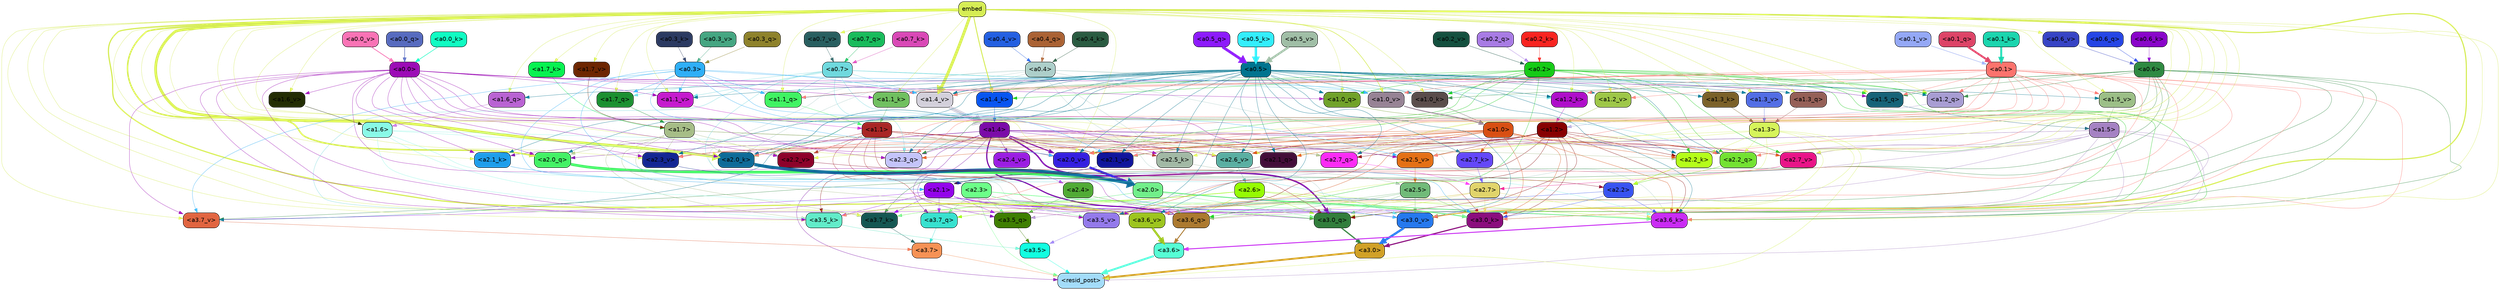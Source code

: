 strict digraph "" {
	graph [bgcolor=transparent,
		layout=dot,
		overlap=false,
		splines=true
	];
	"<a3.7>"	[color=black,
		fillcolor="#f69255",
		fontname=Helvetica,
		shape=box,
		style="filled, rounded"];
	"<resid_post>"	[color=black,
		fillcolor="#a3dcf9",
		fontname=Helvetica,
		shape=box,
		style="filled, rounded"];
	"<a3.7>" -> "<resid_post>"	[color="#f69255",
		penwidth=0.6239100098609924];
	"<a3.6>"	[color=black,
		fillcolor="#56fed5",
		fontname=Helvetica,
		shape=box,
		style="filled, rounded"];
	"<a3.6>" -> "<resid_post>"	[color="#56fed5",
		penwidth=4.569062113761902];
	"<a3.5>"	[color=black,
		fillcolor="#12ffe0",
		fontname=Helvetica,
		shape=box,
		style="filled, rounded"];
	"<a3.5>" -> "<resid_post>"	[color="#12ffe0",
		penwidth=0.6];
	"<a3.0>"	[color=black,
		fillcolor="#d1a127",
		fontname=Helvetica,
		shape=box,
		style="filled, rounded"];
	"<a3.0>" -> "<resid_post>"	[color="#d1a127",
		penwidth=4.283544182777405];
	"<a2.3>"	[color=black,
		fillcolor="#6cff88",
		fontname=Helvetica,
		shape=box,
		style="filled, rounded"];
	"<a2.3>" -> "<resid_post>"	[color="#6cff88",
		penwidth=0.6];
	"<a3.7_q>"	[color=black,
		fillcolor="#38e1cf",
		fontname=Helvetica,
		shape=box,
		style="filled, rounded"];
	"<a2.3>" -> "<a3.7_q>"	[color="#6cff88",
		penwidth=0.6];
	"<a3.6_q>"	[color=black,
		fillcolor="#ac7a30",
		fontname=Helvetica,
		shape=box,
		style="filled, rounded"];
	"<a2.3>" -> "<a3.6_q>"	[color="#6cff88",
		penwidth=0.6];
	"<a3.5_q>"	[color=black,
		fillcolor="#3f7f02",
		fontname=Helvetica,
		shape=box,
		style="filled, rounded"];
	"<a2.3>" -> "<a3.5_q>"	[color="#6cff88",
		penwidth=0.6];
	"<a3.0_q>"	[color=black,
		fillcolor="#327e3c",
		fontname=Helvetica,
		shape=box,
		style="filled, rounded"];
	"<a2.3>" -> "<a3.0_q>"	[color="#6cff88",
		penwidth=0.6];
	"<a3.0_k>"	[color=black,
		fillcolor="#8b0e7e",
		fontname=Helvetica,
		shape=box,
		style="filled, rounded"];
	"<a2.3>" -> "<a3.0_k>"	[color="#6cff88",
		penwidth=0.6];
	"<a3.6_v>"	[color=black,
		fillcolor="#9dc51f",
		fontname=Helvetica,
		shape=box,
		style="filled, rounded"];
	"<a2.3>" -> "<a3.6_v>"	[color="#6cff88",
		penwidth=0.6];
	"<a3.5_v>"	[color=black,
		fillcolor="#947aeb",
		fontname=Helvetica,
		shape=box,
		style="filled, rounded"];
	"<a2.3>" -> "<a3.5_v>"	[color="#6cff88",
		penwidth=0.6];
	"<a3.0_v>"	[color=black,
		fillcolor="#2679ee",
		fontname=Helvetica,
		shape=box,
		style="filled, rounded"];
	"<a2.3>" -> "<a3.0_v>"	[color="#6cff88",
		penwidth=0.6];
	"<a1.5>"	[color=black,
		fillcolor="#a582c3",
		fontname=Helvetica,
		shape=box,
		style="filled, rounded"];
	"<a1.5>" -> "<resid_post>"	[color="#a582c3",
		penwidth=0.6];
	"<a1.5>" -> "<a3.6_q>"	[color="#a582c3",
		penwidth=0.6];
	"<a1.5>" -> "<a3.5_q>"	[color="#a582c3",
		penwidth=0.6];
	"<a1.5>" -> "<a3.0_q>"	[color="#a582c3",
		penwidth=0.6];
	"<a3.6_k>"	[color=black,
		fillcolor="#ca2cf4",
		fontname=Helvetica,
		shape=box,
		style="filled, rounded"];
	"<a1.5>" -> "<a3.6_k>"	[color="#a582c3",
		penwidth=0.6];
	"<a1.5>" -> "<a3.0_k>"	[color="#a582c3",
		penwidth=0.6];
	"<a2.2_q>"	[color=black,
		fillcolor="#73e232",
		fontname=Helvetica,
		shape=box,
		style="filled, rounded"];
	"<a1.5>" -> "<a2.2_q>"	[color="#a582c3",
		penwidth=0.6];
	"<a2.7_v>"	[color=black,
		fillcolor="#e91488",
		fontname=Helvetica,
		shape=box,
		style="filled, rounded"];
	"<a1.5>" -> "<a2.7_v>"	[color="#a582c3",
		penwidth=0.6];
	"<a2.6_v>"	[color=black,
		fillcolor="#5aafa2",
		fontname=Helvetica,
		shape=box,
		style="filled, rounded"];
	"<a1.5>" -> "<a2.6_v>"	[color="#a582c3",
		penwidth=0.6];
	"<a2.1_v>"	[color=black,
		fillcolor="#10159c",
		fontname=Helvetica,
		shape=box,
		style="filled, rounded"];
	"<a1.5>" -> "<a2.1_v>"	[color="#a582c3",
		penwidth=0.6];
	"<a1.4>"	[color=black,
		fillcolor="#7b0ba8",
		fontname=Helvetica,
		shape=box,
		style="filled, rounded"];
	"<a1.4>" -> "<resid_post>"	[color="#7b0ba8",
		penwidth=0.6];
	"<a1.4>" -> "<a3.7_q>"	[color="#7b0ba8",
		penwidth=0.6];
	"<a1.4>" -> "<a3.6_q>"	[color="#7b0ba8",
		penwidth=2.7536282539367676];
	"<a1.4>" -> "<a3.5_q>"	[color="#7b0ba8",
		penwidth=0.6];
	"<a1.4>" -> "<a3.0_q>"	[color="#7b0ba8",
		penwidth=3.3369133472442627];
	"<a2.3_q>"	[color=black,
		fillcolor="#c4c4fa",
		fontname=Helvetica,
		shape=box,
		style="filled, rounded"];
	"<a1.4>" -> "<a2.3_q>"	[color="#7b0ba8",
		penwidth=0.6];
	"<a1.4>" -> "<a2.2_q>"	[color="#7b0ba8",
		penwidth=0.6];
	"<a2.1_q>"	[color=black,
		fillcolor="#430d39",
		fontname=Helvetica,
		shape=box,
		style="filled, rounded"];
	"<a1.4>" -> "<a2.1_q>"	[color="#7b0ba8",
		penwidth=0.6];
	"<a2.0_q>"	[color=black,
		fillcolor="#43f165",
		fontname=Helvetica,
		shape=box,
		style="filled, rounded"];
	"<a1.4>" -> "<a2.0_q>"	[color="#7b0ba8",
		penwidth=0.6];
	"<a2.1_k>"	[color=black,
		fillcolor="#1e9eeb",
		fontname=Helvetica,
		shape=box,
		style="filled, rounded"];
	"<a1.4>" -> "<a2.1_k>"	[color="#7b0ba8",
		penwidth=0.6];
	"<a1.4>" -> "<a2.7_v>"	[color="#7b0ba8",
		penwidth=0.6];
	"<a1.4>" -> "<a2.6_v>"	[color="#7b0ba8",
		penwidth=0.6];
	"<a2.5_v>"	[color=black,
		fillcolor="#e47015",
		fontname=Helvetica,
		shape=box,
		style="filled, rounded"];
	"<a1.4>" -> "<a2.5_v>"	[color="#7b0ba8",
		penwidth=0.6];
	"<a2.4_v>"	[color=black,
		fillcolor="#9b1de2",
		fontname=Helvetica,
		shape=box,
		style="filled, rounded"];
	"<a1.4>" -> "<a2.4_v>"	[color="#7b0ba8",
		penwidth=0.6];
	"<a1.4>" -> "<a2.1_v>"	[color="#7b0ba8",
		penwidth=0.6];
	"<a2.0_v>"	[color=black,
		fillcolor="#3520e0",
		fontname=Helvetica,
		shape=box,
		style="filled, rounded"];
	"<a1.4>" -> "<a2.0_v>"	[color="#7b0ba8",
		penwidth=2.2818827629089355];
	"<a1.3>"	[color=black,
		fillcolor="#d6f45a",
		fontname=Helvetica,
		shape=box,
		style="filled, rounded"];
	"<a1.3>" -> "<resid_post>"	[color="#d6f45a",
		penwidth=0.6];
	"<a1.3>" -> "<a3.6_v>"	[color="#d6f45a",
		penwidth=0.6];
	"<a1.3>" -> "<a3.5_v>"	[color="#d6f45a",
		penwidth=0.6];
	"<a1.3>" -> "<a3.0_v>"	[color="#d6f45a",
		penwidth=0.6];
	"<a1.3>" -> "<a2.2_q>"	[color="#d6f45a",
		penwidth=0.6];
	"<a1.3>" -> "<a2.1_q>"	[color="#d6f45a",
		penwidth=0.6];
	"<a2.2_k>"	[color=black,
		fillcolor="#b4fd19",
		fontname=Helvetica,
		shape=box,
		style="filled, rounded"];
	"<a1.3>" -> "<a2.2_k>"	[color="#d6f45a",
		penwidth=0.6];
	"<a1.3>" -> "<a2.5_v>"	[color="#d6f45a",
		penwidth=0.6];
	"<a3.7_q>" -> "<a3.7>"	[color="#38e1cf",
		penwidth=0.6];
	"<a3.6_q>" -> "<a3.6>"	[color="#ac7a30",
		penwidth=2.0344843566417694];
	"<a3.5_q>" -> "<a3.5>"	[color="#3f7f02",
		penwidth=0.6];
	"<a3.0_q>" -> "<a3.0>"	[color="#327e3c",
		penwidth=2.863015294075012];
	"<a3.7_k>"	[color=black,
		fillcolor="#145752",
		fontname=Helvetica,
		shape=box,
		style="filled, rounded"];
	"<a3.7_k>" -> "<a3.7>"	[color="#145752",
		penwidth=0.6];
	"<a3.6_k>" -> "<a3.6>"	[color="#ca2cf4",
		penwidth=2.1770318150520325];
	"<a3.5_k>"	[color=black,
		fillcolor="#62ecc9",
		fontname=Helvetica,
		shape=box,
		style="filled, rounded"];
	"<a3.5_k>" -> "<a3.5>"	[color="#62ecc9",
		penwidth=0.6];
	"<a3.0_k>" -> "<a3.0>"	[color="#8b0e7e",
		penwidth=2.6323853135108948];
	"<a3.7_v>"	[color=black,
		fillcolor="#e16541",
		fontname=Helvetica,
		shape=box,
		style="filled, rounded"];
	"<a3.7_v>" -> "<a3.7>"	[color="#e16541",
		penwidth=0.6];
	"<a3.6_v>" -> "<a3.6>"	[color="#9dc51f",
		penwidth=4.972373723983765];
	"<a3.5_v>" -> "<a3.5>"	[color="#947aeb",
		penwidth=0.6];
	"<a3.0_v>" -> "<a3.0>"	[color="#2679ee",
		penwidth=5.1638524532318115];
	"<a2.6>"	[color=black,
		fillcolor="#95fb03",
		fontname=Helvetica,
		shape=box,
		style="filled, rounded"];
	"<a2.6>" -> "<a3.7_q>"	[color="#95fb03",
		penwidth=0.6];
	"<a2.6>" -> "<a3.6_q>"	[color="#95fb03",
		penwidth=0.6];
	"<a2.6>" -> "<a3.0_q>"	[color="#95fb03",
		penwidth=0.6];
	"<a2.6>" -> "<a3.7_k>"	[color="#95fb03",
		penwidth=0.6];
	"<a2.6>" -> "<a3.6_k>"	[color="#95fb03",
		penwidth=0.6];
	"<a2.6>" -> "<a3.5_k>"	[color="#95fb03",
		penwidth=0.6];
	"<a2.6>" -> "<a3.0_k>"	[color="#95fb03",
		penwidth=0.6];
	"<a2.1>"	[color=black,
		fillcolor="#9305eb",
		fontname=Helvetica,
		shape=box,
		style="filled, rounded"];
	"<a2.1>" -> "<a3.7_q>"	[color="#9305eb",
		penwidth=0.6];
	"<a2.1>" -> "<a3.6_q>"	[color="#9305eb",
		penwidth=0.6];
	"<a2.1>" -> "<a3.5_q>"	[color="#9305eb",
		penwidth=0.6];
	"<a2.1>" -> "<a3.0_q>"	[color="#9305eb",
		penwidth=0.6];
	"<a2.1>" -> "<a3.7_k>"	[color="#9305eb",
		penwidth=0.6];
	"<a2.1>" -> "<a3.6_k>"	[color="#9305eb",
		penwidth=0.6];
	"<a2.1>" -> "<a3.5_k>"	[color="#9305eb",
		penwidth=0.6];
	"<a2.1>" -> "<a3.0_k>"	[color="#9305eb",
		penwidth=0.6];
	"<a2.1>" -> "<a3.7_v>"	[color="#9305eb",
		penwidth=0.6];
	"<a2.1>" -> "<a3.6_v>"	[color="#9305eb",
		penwidth=0.6];
	"<a2.1>" -> "<a3.0_v>"	[color="#9305eb",
		penwidth=0.6];
	"<a2.7>"	[color=black,
		fillcolor="#e1d46b",
		fontname=Helvetica,
		shape=box,
		style="filled, rounded"];
	"<a2.7>" -> "<a3.6_q>"	[color="#e1d46b",
		penwidth=0.6];
	"<a2.7>" -> "<a3.0_q>"	[color="#e1d46b",
		penwidth=0.6];
	"<a2.7>" -> "<a3.6_k>"	[color="#e1d46b",
		penwidth=0.6];
	"<a2.7>" -> "<a3.0_k>"	[color="#e1d46b",
		penwidth=0.6];
	"<a2.7>" -> "<a3.6_v>"	[color="#e1d46b",
		penwidth=0.6];
	"<a2.5>"	[color=black,
		fillcolor="#71bb79",
		fontname=Helvetica,
		shape=box,
		style="filled, rounded"];
	"<a2.5>" -> "<a3.6_q>"	[color="#71bb79",
		penwidth=0.6];
	"<a2.5>" -> "<a3.0_q>"	[color="#71bb79",
		penwidth=0.6];
	"<a2.5>" -> "<a3.0_k>"	[color="#71bb79",
		penwidth=0.6];
	"<a2.5>" -> "<a3.6_v>"	[color="#71bb79",
		penwidth=0.6];
	"<a2.5>" -> "<a3.0_v>"	[color="#71bb79",
		penwidth=0.6];
	"<a2.0>"	[color=black,
		fillcolor="#71ef8a",
		fontname=Helvetica,
		shape=box,
		style="filled, rounded"];
	"<a2.0>" -> "<a3.6_q>"	[color="#71ef8a",
		penwidth=0.6];
	"<a2.0>" -> "<a3.0_q>"	[color="#71ef8a",
		penwidth=0.6];
	"<a2.0>" -> "<a3.7_k>"	[color="#71ef8a",
		penwidth=0.6];
	"<a2.0>" -> "<a3.6_k>"	[color="#71ef8a",
		penwidth=1.7047871947288513];
	"<a2.0>" -> "<a3.5_k>"	[color="#71ef8a",
		penwidth=0.6];
	"<a2.0>" -> "<a3.0_k>"	[color="#71ef8a",
		penwidth=2.239806979894638];
	"<a1.1>"	[color=black,
		fillcolor="#a92625",
		fontname=Helvetica,
		shape=box,
		style="filled, rounded"];
	"<a1.1>" -> "<a3.6_q>"	[color="#a92625",
		penwidth=0.6];
	"<a1.1>" -> "<a3.0_q>"	[color="#a92625",
		penwidth=0.6];
	"<a1.1>" -> "<a3.0_k>"	[color="#a92625",
		penwidth=0.6];
	"<a1.1>" -> "<a3.6_v>"	[color="#a92625",
		penwidth=0.6];
	"<a2.7_q>"	[color=black,
		fillcolor="#fb2bf4",
		fontname=Helvetica,
		shape=box,
		style="filled, rounded"];
	"<a1.1>" -> "<a2.7_q>"	[color="#a92625",
		penwidth=0.6];
	"<a2.5_k>"	[color=black,
		fillcolor="#a2b9a5",
		fontname=Helvetica,
		shape=box,
		style="filled, rounded"];
	"<a1.1>" -> "<a2.5_k>"	[color="#a92625",
		penwidth=0.6];
	"<a2.0_k>"	[color=black,
		fillcolor="#0e6b98",
		fontname=Helvetica,
		shape=box,
		style="filled, rounded"];
	"<a1.1>" -> "<a2.0_k>"	[color="#a92625",
		penwidth=0.6];
	"<a1.1>" -> "<a2.6_v>"	[color="#a92625",
		penwidth=0.6];
	"<a2.2_v>"	[color=black,
		fillcolor="#8d022a",
		fontname=Helvetica,
		shape=box,
		style="filled, rounded"];
	"<a1.1>" -> "<a2.2_v>"	[color="#a92625",
		penwidth=0.6];
	"<a1.1>" -> "<a2.1_v>"	[color="#a92625",
		penwidth=0.6];
	"<a1.1>" -> "<a2.0_v>"	[color="#a92625",
		penwidth=0.6];
	"<a0.4>"	[color=black,
		fillcolor="#adcfca",
		fontname=Helvetica,
		shape=box,
		style="filled, rounded"];
	"<a0.4>" -> "<a3.6_q>"	[color="#adcfca",
		penwidth=0.6];
	"<a0.4>" -> "<a3.0_q>"	[color="#adcfca",
		penwidth=0.6];
	"<a0.4>" -> "<a3.6_k>"	[color="#adcfca",
		penwidth=0.6];
	"<a0.4>" -> "<a2.5_k>"	[color="#adcfca",
		penwidth=0.6];
	"<a0.4>" -> "<a2.0_k>"	[color="#adcfca",
		penwidth=0.6];
	"<a1.4_k>"	[color=black,
		fillcolor="#0855f1",
		fontname=Helvetica,
		shape=box,
		style="filled, rounded"];
	"<a0.4>" -> "<a1.4_k>"	[color="#adcfca",
		penwidth=0.6];
	"<a1.1_k>"	[color=black,
		fillcolor="#70c060",
		fontname=Helvetica,
		shape=box,
		style="filled, rounded"];
	"<a0.4>" -> "<a1.1_k>"	[color="#adcfca",
		penwidth=0.6];
	"<a1.0_k>"	[color=black,
		fillcolor="#5a4d4b",
		fontname=Helvetica,
		shape=box,
		style="filled, rounded"];
	"<a0.4>" -> "<a1.0_k>"	[color="#adcfca",
		penwidth=0.6];
	"<a1.4_v>"	[color=black,
		fillcolor="#d3d0db",
		fontname=Helvetica,
		shape=box,
		style="filled, rounded"];
	"<a0.4>" -> "<a1.4_v>"	[color="#adcfca",
		penwidth=0.6];
	"<a1.2_v>"	[color=black,
		fillcolor="#9ec748",
		fontname=Helvetica,
		shape=box,
		style="filled, rounded"];
	"<a0.4>" -> "<a1.2_v>"	[color="#adcfca",
		penwidth=0.6];
	"<a0.2>"	[color=black,
		fillcolor="#15cb16",
		fontname=Helvetica,
		shape=box,
		style="filled, rounded"];
	"<a0.2>" -> "<a3.6_q>"	[color="#15cb16",
		penwidth=0.6];
	"<a0.2>" -> "<a3.0_q>"	[color="#15cb16",
		penwidth=0.6];
	"<a0.2>" -> "<a3.6_k>"	[color="#15cb16",
		penwidth=0.6];
	"<a0.2>" -> "<a3.0_k>"	[color="#15cb16",
		penwidth=0.6];
	"<a0.2>" -> "<a2.2_q>"	[color="#15cb16",
		penwidth=0.6];
	"<a0.2>" -> "<a2.2_k>"	[color="#15cb16",
		penwidth=0.6];
	"<a0.2>" -> "<a2.0_k>"	[color="#15cb16",
		penwidth=0.6];
	"<a0.2>" -> "<a2.7_v>"	[color="#15cb16",
		penwidth=0.6];
	"<a0.2>" -> "<a2.1_v>"	[color="#15cb16",
		penwidth=0.6];
	"<a0.2>" -> "<a2.0_v>"	[color="#15cb16",
		penwidth=0.6];
	"<a1.5_q>"	[color=black,
		fillcolor="#166378",
		fontname=Helvetica,
		shape=box,
		style="filled, rounded"];
	"<a0.2>" -> "<a1.5_q>"	[color="#15cb16",
		penwidth=0.6];
	"<a1.2_q>"	[color=black,
		fillcolor="#a89dd3",
		fontname=Helvetica,
		shape=box,
		style="filled, rounded"];
	"<a0.2>" -> "<a1.2_q>"	[color="#15cb16",
		penwidth=0.6];
	"<a1.0_q>"	[color=black,
		fillcolor="#71a22a",
		fontname=Helvetica,
		shape=box,
		style="filled, rounded"];
	"<a0.2>" -> "<a1.0_q>"	[color="#15cb16",
		penwidth=0.6];
	"<a0.2>" -> "<a1.4_k>"	[color="#15cb16",
		penwidth=0.6];
	"<a0.2>" -> "<a1.0_k>"	[color="#15cb16",
		penwidth=0.6];
	"<a0.2>" -> "<a1.4_v>"	[color="#15cb16",
		penwidth=0.6];
	"<a2.4>"	[color=black,
		fillcolor="#51ab35",
		fontname=Helvetica,
		shape=box,
		style="filled, rounded"];
	"<a2.4>" -> "<a3.5_q>"	[color="#51ab35",
		penwidth=0.6];
	"<a2.4>" -> "<a3.0_q>"	[color="#51ab35",
		penwidth=0.6];
	"<a1.2>"	[color=black,
		fillcolor="#870101",
		fontname=Helvetica,
		shape=box,
		style="filled, rounded"];
	"<a1.2>" -> "<a3.0_q>"	[color="#870101",
		penwidth=0.6];
	"<a1.2>" -> "<a3.6_k>"	[color="#870101",
		penwidth=0.6];
	"<a1.2>" -> "<a3.5_k>"	[color="#870101",
		penwidth=0.6];
	"<a1.2>" -> "<a3.0_k>"	[color="#870101",
		penwidth=0.6];
	"<a1.2>" -> "<a3.5_v>"	[color="#870101",
		penwidth=0.6];
	"<a1.2>" -> "<a2.7_q>"	[color="#870101",
		penwidth=0.6];
	"<a1.2>" -> "<a2.2_q>"	[color="#870101",
		penwidth=0.6];
	"<a1.2>" -> "<a2.2_k>"	[color="#870101",
		penwidth=0.6];
	"<a1.2>" -> "<a2.6_v>"	[color="#870101",
		penwidth=0.6];
	"<a1.2>" -> "<a2.5_v>"	[color="#870101",
		penwidth=0.6];
	"<a2.3_v>"	[color=black,
		fillcolor="#132793",
		fontname=Helvetica,
		shape=box,
		style="filled, rounded"];
	"<a1.2>" -> "<a2.3_v>"	[color="#870101",
		penwidth=0.6];
	"<a1.2>" -> "<a2.0_v>"	[color="#870101",
		penwidth=0.6];
	"<a1.7>"	[color=black,
		fillcolor="#a6bd87",
		fontname=Helvetica,
		shape=box,
		style="filled, rounded"];
	"<a1.7>" -> "<a3.7_k>"	[color="#a6bd87",
		penwidth=0.6];
	"<a1.7>" -> "<a3.5_k>"	[color="#a6bd87",
		penwidth=0.6];
	"<a1.7>" -> "<a3.6_v>"	[color="#a6bd87",
		penwidth=0.6];
	"<a1.7>" -> "<a2.7_q>"	[color="#a6bd87",
		penwidth=0.6];
	"<a1.7>" -> "<a2.2_q>"	[color="#a6bd87",
		penwidth=0.6];
	"<a1.7>" -> "<a2.0_q>"	[color="#a6bd87",
		penwidth=0.6];
	"<a1.7>" -> "<a2.2_k>"	[color="#a6bd87",
		penwidth=0.6];
	"<a1.7>" -> "<a2.0_k>"	[color="#a6bd87",
		penwidth=0.6];
	"<a1.7>" -> "<a2.5_v>"	[color="#a6bd87",
		penwidth=0.6];
	"<a1.7>" -> "<a2.3_v>"	[color="#a6bd87",
		penwidth=0.6];
	"<a1.7>" -> "<a2.2_v>"	[color="#a6bd87",
		penwidth=0.6];
	"<a0.7>"	[color=black,
		fillcolor="#6fd9de",
		fontname=Helvetica,
		shape=box,
		style="filled, rounded"];
	"<a0.7>" -> "<a3.7_k>"	[color="#6fd9de",
		penwidth=0.6];
	"<a0.7>" -> "<a3.0_v>"	[color="#6fd9de",
		penwidth=0.6];
	"<a0.7>" -> "<a2.3_q>"	[color="#6fd9de",
		penwidth=0.6];
	"<a0.7>" -> "<a2.2_q>"	[color="#6fd9de",
		penwidth=0.6];
	"<a1.7_q>"	[color=black,
		fillcolor="#1b9031",
		fontname=Helvetica,
		shape=box,
		style="filled, rounded"];
	"<a0.7>" -> "<a1.7_q>"	[color="#6fd9de",
		penwidth=0.6];
	"<a0.7>" -> "<a1.5_q>"	[color="#6fd9de",
		penwidth=0.6];
	"<a1.1_q>"	[color=black,
		fillcolor="#40f363",
		fontname=Helvetica,
		shape=box,
		style="filled, rounded"];
	"<a0.7>" -> "<a1.1_q>"	[color="#6fd9de",
		penwidth=0.6];
	"<a1.2_k>"	[color=black,
		fillcolor="#af0eca",
		fontname=Helvetica,
		shape=box,
		style="filled, rounded"];
	"<a0.7>" -> "<a1.2_k>"	[color="#6fd9de",
		penwidth=0.6];
	"<a0.7>" -> "<a1.0_k>"	[color="#6fd9de",
		penwidth=0.6];
	"<a0.7>" -> "<a1.4_v>"	[color="#6fd9de",
		penwidth=0.6];
	"<a1.1_v>"	[color=black,
		fillcolor="#c51bce",
		fontname=Helvetica,
		shape=box,
		style="filled, rounded"];
	"<a0.7>" -> "<a1.1_v>"	[color="#6fd9de",
		penwidth=0.6];
	"<a0.6>"	[color=black,
		fillcolor="#2f8a42",
		fontname=Helvetica,
		shape=box,
		style="filled, rounded"];
	"<a0.6>" -> "<a3.7_k>"	[color="#2f8a42",
		penwidth=0.6];
	"<a0.6>" -> "<a3.6_k>"	[color="#2f8a42",
		penwidth=0.6];
	"<a0.6>" -> "<a3.0_k>"	[color="#2f8a42",
		penwidth=0.6];
	"<a0.6>" -> "<a3.7_v>"	[color="#2f8a42",
		penwidth=0.6];
	"<a0.6>" -> "<a3.6_v>"	[color="#2f8a42",
		penwidth=0.6];
	"<a0.6>" -> "<a3.0_v>"	[color="#2f8a42",
		penwidth=0.6];
	"<a0.6>" -> "<a2.3_q>"	[color="#2f8a42",
		penwidth=0.6];
	"<a0.6>" -> "<a2.2_q>"	[color="#2f8a42",
		penwidth=0.6];
	"<a0.6>" -> "<a1.5_q>"	[color="#2f8a42",
		penwidth=0.6];
	"<a0.6>" -> "<a1.2_q>"	[color="#2f8a42",
		penwidth=0.6];
	"<a0.6>" -> "<a1.0_k>"	[color="#2f8a42",
		penwidth=0.6];
	"<a0.6>" -> "<a1.4_v>"	[color="#2f8a42",
		penwidth=0.6];
	embed	[color=black,
		fillcolor="#d6ed54",
		fontname=Helvetica,
		shape=box,
		style="filled, rounded"];
	embed -> "<a3.7_k>"	[color="#d6ed54",
		penwidth=0.6];
	embed -> "<a3.6_k>"	[color="#d6ed54",
		penwidth=0.6];
	embed -> "<a3.5_k>"	[color="#d6ed54",
		penwidth=0.6];
	embed -> "<a3.0_k>"	[color="#d6ed54",
		penwidth=0.6];
	embed -> "<a3.7_v>"	[color="#d6ed54",
		penwidth=0.6];
	embed -> "<a3.6_v>"	[color="#d6ed54",
		penwidth=2.7369276881217957];
	embed -> "<a3.5_v>"	[color="#d6ed54",
		penwidth=0.6];
	embed -> "<a3.0_v>"	[color="#d6ed54",
		penwidth=2.5778204202651978];
	embed -> "<a2.7_q>"	[color="#d6ed54",
		penwidth=0.6];
	embed -> "<a2.3_q>"	[color="#d6ed54",
		penwidth=0.6];
	embed -> "<a2.2_q>"	[color="#d6ed54",
		penwidth=0.6];
	embed -> "<a2.1_q>"	[color="#d6ed54",
		penwidth=0.6];
	embed -> "<a2.0_q>"	[color="#d6ed54",
		penwidth=3.459219217300415];
	embed -> "<a2.5_k>"	[color="#d6ed54",
		penwidth=0.6];
	embed -> "<a2.2_k>"	[color="#d6ed54",
		penwidth=0.6363201141357422];
	embed -> "<a2.1_k>"	[color="#d6ed54",
		penwidth=0.6];
	embed -> "<a2.0_k>"	[color="#d6ed54",
		penwidth=6.407642982900143];
	embed -> "<a2.7_v>"	[color="#d6ed54",
		penwidth=0.6];
	embed -> "<a2.6_v>"	[color="#d6ed54",
		penwidth=0.6];
	embed -> "<a2.5_v>"	[color="#d6ed54",
		penwidth=0.6];
	embed -> "<a2.3_v>"	[color="#d6ed54",
		penwidth=0.6];
	embed -> "<a2.2_v>"	[color="#d6ed54",
		penwidth=0.6175012588500977];
	embed -> "<a2.1_v>"	[color="#d6ed54",
		penwidth=0.6];
	embed -> "<a2.0_v>"	[color="#d6ed54",
		penwidth=0.6];
	embed -> "<a1.7_q>"	[color="#d6ed54",
		penwidth=0.6];
	"<a1.6_q>"	[color=black,
		fillcolor="#b963d3",
		fontname=Helvetica,
		shape=box,
		style="filled, rounded"];
	embed -> "<a1.6_q>"	[color="#d6ed54",
		penwidth=0.6];
	embed -> "<a1.5_q>"	[color="#d6ed54",
		penwidth=0.6186923980712891];
	"<a1.3_q>"	[color=black,
		fillcolor="#956057",
		fontname=Helvetica,
		shape=box,
		style="filled, rounded"];
	embed -> "<a1.3_q>"	[color="#d6ed54",
		penwidth=0.6];
	embed -> "<a1.2_q>"	[color="#d6ed54",
		penwidth=0.6];
	embed -> "<a1.1_q>"	[color="#d6ed54",
		penwidth=0.6];
	embed -> "<a1.0_q>"	[color="#d6ed54",
		penwidth=0.6];
	"<a1.7_k>"	[color=black,
		fillcolor="#08f251",
		fontname=Helvetica,
		shape=box,
		style="filled, rounded"];
	embed -> "<a1.7_k>"	[color="#d6ed54",
		penwidth=0.6];
	embed -> "<a1.4_k>"	[color="#d6ed54",
		penwidth=2.1454997062683105];
	"<a1.3_k>"	[color=black,
		fillcolor="#7b6129",
		fontname=Helvetica,
		shape=box,
		style="filled, rounded"];
	embed -> "<a1.3_k>"	[color="#d6ed54",
		penwidth=0.6];
	embed -> "<a1.2_k>"	[color="#d6ed54",
		penwidth=0.6];
	embed -> "<a1.1_k>"	[color="#d6ed54",
		penwidth=0.6];
	embed -> "<a1.0_k>"	[color="#d6ed54",
		penwidth=0.6];
	"<a1.7_v>"	[color=black,
		fillcolor="#6d2601",
		fontname=Helvetica,
		shape=box,
		style="filled, rounded"];
	embed -> "<a1.7_v>"	[color="#d6ed54",
		penwidth=0.6];
	"<a1.6_v>"	[color=black,
		fillcolor="#232d04",
		fontname=Helvetica,
		shape=box,
		style="filled, rounded"];
	embed -> "<a1.6_v>"	[color="#d6ed54",
		penwidth=0.6];
	"<a1.5_v>"	[color=black,
		fillcolor="#9cbf87",
		fontname=Helvetica,
		shape=box,
		style="filled, rounded"];
	embed -> "<a1.5_v>"	[color="#d6ed54",
		penwidth=0.6];
	embed -> "<a1.4_v>"	[color="#d6ed54",
		penwidth=6.860090345144272];
	"<a1.3_v>"	[color=black,
		fillcolor="#526ee5",
		fontname=Helvetica,
		shape=box,
		style="filled, rounded"];
	embed -> "<a1.3_v>"	[color="#d6ed54",
		penwidth=0.6];
	embed -> "<a1.2_v>"	[color="#d6ed54",
		penwidth=0.6];
	embed -> "<a1.1_v>"	[color="#d6ed54",
		penwidth=0.6];
	"<a1.0_v>"	[color=black,
		fillcolor="#978395",
		fontname=Helvetica,
		shape=box,
		style="filled, rounded"];
	embed -> "<a1.0_v>"	[color="#d6ed54",
		penwidth=1.2940821647644043];
	"<a0.7_v>"	[color=black,
		fillcolor="#295f60",
		fontname=Helvetica,
		shape=box,
		style="filled, rounded"];
	embed -> "<a0.7_v>"	[color="#d6ed54",
		penwidth=0.6];
	"<a0.6_v>"	[color=black,
		fillcolor="#3744c5",
		fontname=Helvetica,
		shape=box,
		style="filled, rounded"];
	embed -> "<a0.6_v>"	[color="#d6ed54",
		penwidth=0.6];
	"<a2.2>"	[color=black,
		fillcolor="#3853f1",
		fontname=Helvetica,
		shape=box,
		style="filled, rounded"];
	"<a2.2>" -> "<a3.6_k>"	[color="#3853f1",
		penwidth=0.6];
	"<a2.2>" -> "<a3.0_k>"	[color="#3853f1",
		penwidth=0.6];
	"<a2.2>" -> "<a3.6_v>"	[color="#3853f1",
		penwidth=0.6];
	"<a1.6>"	[color=black,
		fillcolor="#89f9e7",
		fontname=Helvetica,
		shape=box,
		style="filled, rounded"];
	"<a1.6>" -> "<a3.6_k>"	[color="#89f9e7",
		penwidth=0.6];
	"<a1.6>" -> "<a3.5_k>"	[color="#89f9e7",
		penwidth=0.6];
	"<a1.6>" -> "<a3.6_v>"	[color="#89f9e7",
		penwidth=0.6];
	"<a1.6>" -> "<a2.0_k>"	[color="#89f9e7",
		penwidth=0.6];
	"<a1.6>" -> "<a2.0_v>"	[color="#89f9e7",
		penwidth=0.6];
	"<a1.0>"	[color=black,
		fillcolor="#d84f13",
		fontname=Helvetica,
		shape=box,
		style="filled, rounded"];
	"<a1.0>" -> "<a3.6_k>"	[color="#d84f13",
		penwidth=0.6];
	"<a1.0>" -> "<a3.0_k>"	[color="#d84f13",
		penwidth=0.6];
	"<a1.0>" -> "<a3.6_v>"	[color="#d84f13",
		penwidth=0.6];
	"<a1.0>" -> "<a3.5_v>"	[color="#d84f13",
		penwidth=0.6];
	"<a1.0>" -> "<a3.0_v>"	[color="#d84f13",
		penwidth=0.6];
	"<a1.0>" -> "<a2.3_q>"	[color="#d84f13",
		penwidth=0.6];
	"<a1.0>" -> "<a2.2_q>"	[color="#d84f13",
		penwidth=0.6];
	"<a1.0>" -> "<a2.1_q>"	[color="#d84f13",
		penwidth=0.6];
	"<a2.7_k>"	[color=black,
		fillcolor="#6448f9",
		fontname=Helvetica,
		shape=box,
		style="filled, rounded"];
	"<a1.0>" -> "<a2.7_k>"	[color="#d84f13",
		penwidth=0.6];
	"<a1.0>" -> "<a2.2_k>"	[color="#d84f13",
		penwidth=0.6];
	"<a1.0>" -> "<a2.0_k>"	[color="#d84f13",
		penwidth=0.6];
	"<a1.0>" -> "<a2.7_v>"	[color="#d84f13",
		penwidth=0.6];
	"<a1.0>" -> "<a2.6_v>"	[color="#d84f13",
		penwidth=0.6];
	"<a1.0>" -> "<a2.0_v>"	[color="#d84f13",
		penwidth=1.2978954315185547];
	"<a0.5>"	[color=black,
		fillcolor="#01748f",
		fontname=Helvetica,
		shape=box,
		style="filled, rounded"];
	"<a0.5>" -> "<a3.6_k>"	[color="#01748f",
		penwidth=0.6];
	"<a0.5>" -> "<a3.7_v>"	[color="#01748f",
		penwidth=0.6];
	"<a0.5>" -> "<a3.6_v>"	[color="#01748f",
		penwidth=0.6];
	"<a0.5>" -> "<a3.5_v>"	[color="#01748f",
		penwidth=0.6];
	"<a0.5>" -> "<a3.0_v>"	[color="#01748f",
		penwidth=0.6];
	"<a0.5>" -> "<a2.7_q>"	[color="#01748f",
		penwidth=0.6];
	"<a0.5>" -> "<a2.3_q>"	[color="#01748f",
		penwidth=0.6];
	"<a0.5>" -> "<a2.2_q>"	[color="#01748f",
		penwidth=0.6];
	"<a0.5>" -> "<a2.1_q>"	[color="#01748f",
		penwidth=0.6];
	"<a0.5>" -> "<a2.0_q>"	[color="#01748f",
		penwidth=0.6];
	"<a0.5>" -> "<a2.7_k>"	[color="#01748f",
		penwidth=0.6];
	"<a0.5>" -> "<a2.5_k>"	[color="#01748f",
		penwidth=0.6];
	"<a0.5>" -> "<a2.2_k>"	[color="#01748f",
		penwidth=0.6];
	"<a0.5>" -> "<a2.1_k>"	[color="#01748f",
		penwidth=0.6];
	"<a0.5>" -> "<a2.0_k>"	[color="#01748f",
		penwidth=0.7721366882324219];
	"<a0.5>" -> "<a2.6_v>"	[color="#01748f",
		penwidth=0.6];
	"<a0.5>" -> "<a2.3_v>"	[color="#01748f",
		penwidth=0.6];
	"<a0.5>" -> "<a2.1_v>"	[color="#01748f",
		penwidth=0.6];
	"<a0.5>" -> "<a2.0_v>"	[color="#01748f",
		penwidth=0.6];
	"<a0.5>" -> "<a1.6_q>"	[color="#01748f",
		penwidth=0.6];
	"<a0.5>" -> "<a1.3_q>"	[color="#01748f",
		penwidth=0.6];
	"<a0.5>" -> "<a1.2_q>"	[color="#01748f",
		penwidth=0.6];
	"<a0.5>" -> "<a1.1_q>"	[color="#01748f",
		penwidth=0.6];
	"<a0.5>" -> "<a1.0_q>"	[color="#01748f",
		penwidth=0.6];
	"<a0.5>" -> "<a1.3_k>"	[color="#01748f",
		penwidth=0.6];
	"<a0.5>" -> "<a1.2_k>"	[color="#01748f",
		penwidth=0.6];
	"<a0.5>" -> "<a1.1_k>"	[color="#01748f",
		penwidth=0.6];
	"<a0.5>" -> "<a1.0_k>"	[color="#01748f",
		penwidth=0.6];
	"<a0.5>" -> "<a1.5_v>"	[color="#01748f",
		penwidth=0.6];
	"<a0.5>" -> "<a1.4_v>"	[color="#01748f",
		penwidth=1.0206317901611328];
	"<a0.5>" -> "<a1.3_v>"	[color="#01748f",
		penwidth=0.6];
	"<a0.5>" -> "<a1.2_v>"	[color="#01748f",
		penwidth=0.6];
	"<a0.5>" -> "<a1.1_v>"	[color="#01748f",
		penwidth=0.6];
	"<a0.5>" -> "<a1.0_v>"	[color="#01748f",
		penwidth=0.6];
	"<a0.1>"	[color=black,
		fillcolor="#fc736d",
		fontname=Helvetica,
		shape=box,
		style="filled, rounded"];
	"<a0.1>" -> "<a3.6_k>"	[color="#fc736d",
		penwidth=0.6];
	"<a0.1>" -> "<a3.5_k>"	[color="#fc736d",
		penwidth=0.6];
	"<a0.1>" -> "<a3.0_k>"	[color="#fc736d",
		penwidth=0.6];
	"<a0.1>" -> "<a3.6_v>"	[color="#fc736d",
		penwidth=0.6];
	"<a0.1>" -> "<a3.0_v>"	[color="#fc736d",
		penwidth=0.6];
	"<a0.1>" -> "<a2.3_q>"	[color="#fc736d",
		penwidth=0.6];
	"<a0.1>" -> "<a2.2_q>"	[color="#fc736d",
		penwidth=0.6];
	"<a0.1>" -> "<a2.2_k>"	[color="#fc736d",
		penwidth=0.6];
	"<a0.1>" -> "<a2.0_k>"	[color="#fc736d",
		penwidth=0.6];
	"<a0.1>" -> "<a2.5_v>"	[color="#fc736d",
		penwidth=0.6];
	"<a0.1>" -> "<a2.3_v>"	[color="#fc736d",
		penwidth=0.6];
	"<a0.1>" -> "<a2.1_v>"	[color="#fc736d",
		penwidth=0.6];
	"<a0.1>" -> "<a2.0_v>"	[color="#fc736d",
		penwidth=0.6];
	"<a0.1>" -> "<a1.5_q>"	[color="#fc736d",
		penwidth=0.6];
	"<a0.1>" -> "<a1.2_q>"	[color="#fc736d",
		penwidth=0.6];
	"<a0.1>" -> "<a1.1_q>"	[color="#fc736d",
		penwidth=0.6];
	"<a0.1>" -> "<a1.2_k>"	[color="#fc736d",
		penwidth=0.6];
	"<a0.1>" -> "<a1.1_k>"	[color="#fc736d",
		penwidth=0.6];
	"<a0.1>" -> "<a1.5_v>"	[color="#fc736d",
		penwidth=0.6];
	"<a0.1>" -> "<a1.4_v>"	[color="#fc736d",
		penwidth=0.6];
	"<a0.1>" -> "<a1.2_v>"	[color="#fc736d",
		penwidth=0.6];
	"<a0.1>" -> "<a1.0_v>"	[color="#fc736d",
		penwidth=0.6];
	"<a0.0>"	[color=black,
		fillcolor="#9c0cb6",
		fontname=Helvetica,
		shape=box,
		style="filled, rounded"];
	"<a0.0>" -> "<a3.5_k>"	[color="#9c0cb6",
		penwidth=0.6];
	"<a0.0>" -> "<a3.7_v>"	[color="#9c0cb6",
		penwidth=0.6];
	"<a0.0>" -> "<a3.6_v>"	[color="#9c0cb6",
		penwidth=0.6];
	"<a0.0>" -> "<a3.5_v>"	[color="#9c0cb6",
		penwidth=0.6];
	"<a0.0>" -> "<a3.0_v>"	[color="#9c0cb6",
		penwidth=0.6];
	"<a0.0>" -> "<a2.3_q>"	[color="#9c0cb6",
		penwidth=0.6];
	"<a0.0>" -> "<a2.0_q>"	[color="#9c0cb6",
		penwidth=0.6];
	"<a0.0>" -> "<a2.5_k>"	[color="#9c0cb6",
		penwidth=0.6];
	"<a0.0>" -> "<a2.1_k>"	[color="#9c0cb6",
		penwidth=0.6];
	"<a0.0>" -> "<a2.0_k>"	[color="#9c0cb6",
		penwidth=0.6];
	"<a0.0>" -> "<a2.5_v>"	[color="#9c0cb6",
		penwidth=0.6];
	"<a0.0>" -> "<a2.3_v>"	[color="#9c0cb6",
		penwidth=0.6];
	"<a0.0>" -> "<a2.2_v>"	[color="#9c0cb6",
		penwidth=0.6];
	"<a0.0>" -> "<a2.0_v>"	[color="#9c0cb6",
		penwidth=0.6];
	"<a0.0>" -> "<a1.5_q>"	[color="#9c0cb6",
		penwidth=0.6];
	"<a0.0>" -> "<a1.0_q>"	[color="#9c0cb6",
		penwidth=0.6];
	"<a0.0>" -> "<a1.1_k>"	[color="#9c0cb6",
		penwidth=0.6];
	"<a0.0>" -> "<a1.6_v>"	[color="#9c0cb6",
		penwidth=0.6];
	"<a0.0>" -> "<a1.4_v>"	[color="#9c0cb6",
		penwidth=0.6];
	"<a0.0>" -> "<a1.1_v>"	[color="#9c0cb6",
		penwidth=0.6];
	"<a0.3>"	[color=black,
		fillcolor="#2faff7",
		fontname=Helvetica,
		shape=box,
		style="filled, rounded"];
	"<a0.3>" -> "<a3.0_k>"	[color="#2faff7",
		penwidth=0.6];
	"<a0.3>" -> "<a3.7_v>"	[color="#2faff7",
		penwidth=0.6];
	"<a0.3>" -> "<a3.0_v>"	[color="#2faff7",
		penwidth=0.6];
	"<a0.3>" -> "<a2.5_v>"	[color="#2faff7",
		penwidth=0.6];
	"<a0.3>" -> "<a2.1_v>"	[color="#2faff7",
		penwidth=0.6];
	"<a0.3>" -> "<a2.0_v>"	[color="#2faff7",
		penwidth=0.6];
	"<a0.3>" -> "<a1.7_q>"	[color="#2faff7",
		penwidth=0.6];
	"<a0.3>" -> "<a1.1_q>"	[color="#2faff7",
		penwidth=0.6];
	"<a0.3>" -> "<a1.4_v>"	[color="#2faff7",
		penwidth=0.6];
	"<a0.3>" -> "<a1.1_v>"	[color="#2faff7",
		penwidth=0.6];
	"<a0.3>" -> "<a1.0_v>"	[color="#2faff7",
		penwidth=0.6];
	"<a2.7_q>" -> "<a2.7>"	[color="#fb2bf4",
		penwidth=0.6];
	"<a2.3_q>" -> "<a2.3>"	[color="#c4c4fa",
		penwidth=0.6];
	"<a2.2_q>" -> "<a2.2>"	[color="#73e232",
		penwidth=0.7441773414611816];
	"<a2.1_q>" -> "<a2.1>"	[color="#430d39",
		penwidth=0.6];
	"<a2.0_q>" -> "<a2.0>"	[color="#43f165",
		penwidth=6.422367453575134];
	"<a2.7_k>" -> "<a2.7>"	[color="#6448f9",
		penwidth=0.6];
	"<a2.5_k>" -> "<a2.5>"	[color="#a2b9a5",
		penwidth=0.6];
	"<a2.2_k>" -> "<a2.2>"	[color="#b4fd19",
		penwidth=0.8810110092163086];
	"<a2.1_k>" -> "<a2.1>"	[color="#1e9eeb",
		penwidth=0.6];
	"<a2.0_k>" -> "<a2.0>"	[color="#0e6b98",
		penwidth=7.398894429206848];
	"<a2.7_v>" -> "<a2.7>"	[color="#e91488",
		penwidth=0.6];
	"<a2.6_v>" -> "<a2.6>"	[color="#5aafa2",
		penwidth=0.6];
	"<a2.5_v>" -> "<a2.5>"	[color="#e47015",
		penwidth=0.6];
	"<a2.4_v>" -> "<a2.4>"	[color="#9b1de2",
		penwidth=0.6];
	"<a2.3_v>" -> "<a2.3>"	[color="#132793",
		penwidth=0.6];
	"<a2.2_v>" -> "<a2.2>"	[color="#8d022a",
		penwidth=0.6];
	"<a2.1_v>" -> "<a2.1>"	[color="#10159c",
		penwidth=0.6];
	"<a2.0_v>" -> "<a2.0>"	[color="#3520e0",
		penwidth=5.395828627049923];
	"<a1.7_q>" -> "<a1.7>"	[color="#1b9031",
		penwidth=0.6];
	"<a1.6_q>" -> "<a1.6>"	[color="#b963d3",
		penwidth=0.6];
	"<a1.5_q>" -> "<a1.5>"	[color="#166378",
		penwidth=0.6];
	"<a1.3_q>" -> "<a1.3>"	[color="#956057",
		penwidth=0.6];
	"<a1.2_q>" -> "<a1.2>"	[color="#a89dd3",
		penwidth=0.6];
	"<a1.1_q>" -> "<a1.1>"	[color="#40f363",
		penwidth=0.6];
	"<a1.0_q>" -> "<a1.0>"	[color="#71a22a",
		penwidth=0.6];
	"<a1.7_k>" -> "<a1.7>"	[color="#08f251",
		penwidth=0.6];
	"<a1.4_k>" -> "<a1.4>"	[color="#0855f1",
		penwidth=0.6];
	"<a1.3_k>" -> "<a1.3>"	[color="#7b6129",
		penwidth=0.6];
	"<a1.2_k>" -> "<a1.2>"	[color="#af0eca",
		penwidth=0.6];
	"<a1.1_k>" -> "<a1.1>"	[color="#70c060",
		penwidth=0.6];
	"<a1.0_k>" -> "<a1.0>"	[color="#5a4d4b",
		penwidth=0.6];
	"<a1.7_v>" -> "<a1.7>"	[color="#6d2601",
		penwidth=0.6];
	"<a1.6_v>" -> "<a1.6>"	[color="#232d04",
		penwidth=0.6];
	"<a1.5_v>" -> "<a1.5>"	[color="#9cbf87",
		penwidth=0.6];
	"<a1.4_v>" -> "<a1.4>"	[color="#d3d0db",
		penwidth=8.774570226669312];
	"<a1.3_v>" -> "<a1.3>"	[color="#526ee5",
		penwidth=0.6];
	"<a1.2_v>" -> "<a1.2>"	[color="#9ec748",
		penwidth=0.6];
	"<a1.1_v>" -> "<a1.1>"	[color="#c51bce",
		penwidth=0.6];
	"<a1.0_v>" -> "<a1.0>"	[color="#978395",
		penwidth=2.0497570037841797];
	"<a0.7_q>"	[color=black,
		fillcolor="#19bb5c",
		fontname=Helvetica,
		shape=box,
		style="filled, rounded"];
	"<a0.7_q>" -> "<a0.7>"	[color="#19bb5c",
		penwidth=0.6];
	"<a0.6_q>"	[color=black,
		fillcolor="#2545e5",
		fontname=Helvetica,
		shape=box,
		style="filled, rounded"];
	"<a0.6_q>" -> "<a0.6>"	[color="#2545e5",
		penwidth=0.6];
	"<a0.5_q>"	[color=black,
		fillcolor="#8d1afb",
		fontname=Helvetica,
		shape=box,
		style="filled, rounded"];
	"<a0.5_q>" -> "<a0.5>"	[color="#8d1afb",
		penwidth=6.432042121887207];
	"<a0.4_q>"	[color=black,
		fillcolor="#aa6234",
		fontname=Helvetica,
		shape=box,
		style="filled, rounded"];
	"<a0.4_q>" -> "<a0.4>"	[color="#aa6234",
		penwidth=0.6];
	"<a0.3_q>"	[color=black,
		fillcolor="#8e822b",
		fontname=Helvetica,
		shape=box,
		style="filled, rounded"];
	"<a0.3_q>" -> "<a0.3>"	[color="#8e822b",
		penwidth=0.6];
	"<a0.2_q>"	[color=black,
		fillcolor="#a87be4",
		fontname=Helvetica,
		shape=box,
		style="filled, rounded"];
	"<a0.2_q>" -> "<a0.2>"	[color="#a87be4",
		penwidth=0.6481189727783203];
	"<a0.1_q>"	[color=black,
		fillcolor="#dd4467",
		fontname=Helvetica,
		shape=box,
		style="filled, rounded"];
	"<a0.1_q>" -> "<a0.1>"	[color="#dd4467",
		penwidth=4.480559825897217];
	"<a0.0_q>"	[color=black,
		fillcolor="#576bbf",
		fontname=Helvetica,
		shape=box,
		style="filled, rounded"];
	"<a0.0_q>" -> "<a0.0>"	[color="#576bbf",
		penwidth=1.2296133041381836];
	"<a0.7_k>"	[color=black,
		fillcolor="#d948b6",
		fontname=Helvetica,
		shape=box,
		style="filled, rounded"];
	"<a0.7_k>" -> "<a0.7>"	[color="#d948b6",
		penwidth=0.6];
	"<a0.6_k>"	[color=black,
		fillcolor="#8905c9",
		fontname=Helvetica,
		shape=box,
		style="filled, rounded"];
	"<a0.6_k>" -> "<a0.6>"	[color="#8905c9",
		penwidth=0.6];
	"<a0.5_k>"	[color=black,
		fillcolor="#33eefc",
		fontname=Helvetica,
		shape=box,
		style="filled, rounded"];
	"<a0.5_k>" -> "<a0.5>"	[color="#33eefc",
		penwidth=5.627702713012695];
	"<a0.4_k>"	[color=black,
		fillcolor="#2a5b41",
		fontname=Helvetica,
		shape=box,
		style="filled, rounded"];
	"<a0.4_k>" -> "<a0.4>"	[color="#2a5b41",
		penwidth=0.6];
	"<a0.3_k>"	[color=black,
		fillcolor="#2b3a61",
		fontname=Helvetica,
		shape=box,
		style="filled, rounded"];
	"<a0.3_k>" -> "<a0.3>"	[color="#2b3a61",
		penwidth=0.6];
	"<a0.2_k>"	[color=black,
		fillcolor="#f82420",
		fontname=Helvetica,
		shape=box,
		style="filled, rounded"];
	"<a0.2_k>" -> "<a0.2>"	[color="#f82420",
		penwidth=0.6036396026611328];
	"<a0.1_k>"	[color=black,
		fillcolor="#1bd5ae",
		fontname=Helvetica,
		shape=box,
		style="filled, rounded"];
	"<a0.1_k>" -> "<a0.1>"	[color="#1bd5ae",
		penwidth=4.451648712158203];
	"<a0.0_k>"	[color=black,
		fillcolor="#0ffcc2",
		fontname=Helvetica,
		shape=box,
		style="filled, rounded"];
	"<a0.0_k>" -> "<a0.0>"	[color="#0ffcc2",
		penwidth=1.1249942779541016];
	"<a0.7_v>" -> "<a0.7>"	[color="#295f60",
		penwidth=0.6];
	"<a0.6_v>" -> "<a0.6>"	[color="#3744c5",
		penwidth=0.6];
	"<a0.5_v>"	[color=black,
		fillcolor="#a0bea6",
		fontname=Helvetica,
		shape=box,
		style="filled, rounded"];
	"<a0.5_v>" -> "<a0.5>"	[color="#a0bea6",
		penwidth=4.899764537811279];
	"<a0.4_v>"	[color=black,
		fillcolor="#2460e1",
		fontname=Helvetica,
		shape=box,
		style="filled, rounded"];
	"<a0.4_v>" -> "<a0.4>"	[color="#2460e1",
		penwidth=0.6];
	"<a0.3_v>"	[color=black,
		fillcolor="#45a682",
		fontname=Helvetica,
		shape=box,
		style="filled, rounded"];
	"<a0.3_v>" -> "<a0.3>"	[color="#45a682",
		penwidth=0.6];
	"<a0.2_v>"	[color=black,
		fillcolor="#14503f",
		fontname=Helvetica,
		shape=box,
		style="filled, rounded"];
	"<a0.2_v>" -> "<a0.2>"	[color="#14503f",
		penwidth=0.6];
	"<a0.1_v>"	[color=black,
		fillcolor="#94a8f6",
		fontname=Helvetica,
		shape=box,
		style="filled, rounded"];
	"<a0.1_v>" -> "<a0.1>"	[color="#94a8f6",
		penwidth=0.8765964508056641];
	"<a0.0_v>"	[color=black,
		fillcolor="#f973b5",
		fontname=Helvetica,
		shape=box,
		style="filled, rounded"];
	"<a0.0_v>" -> "<a0.0>"	[color="#f973b5",
		penwidth=1.6807661056518555];
}

